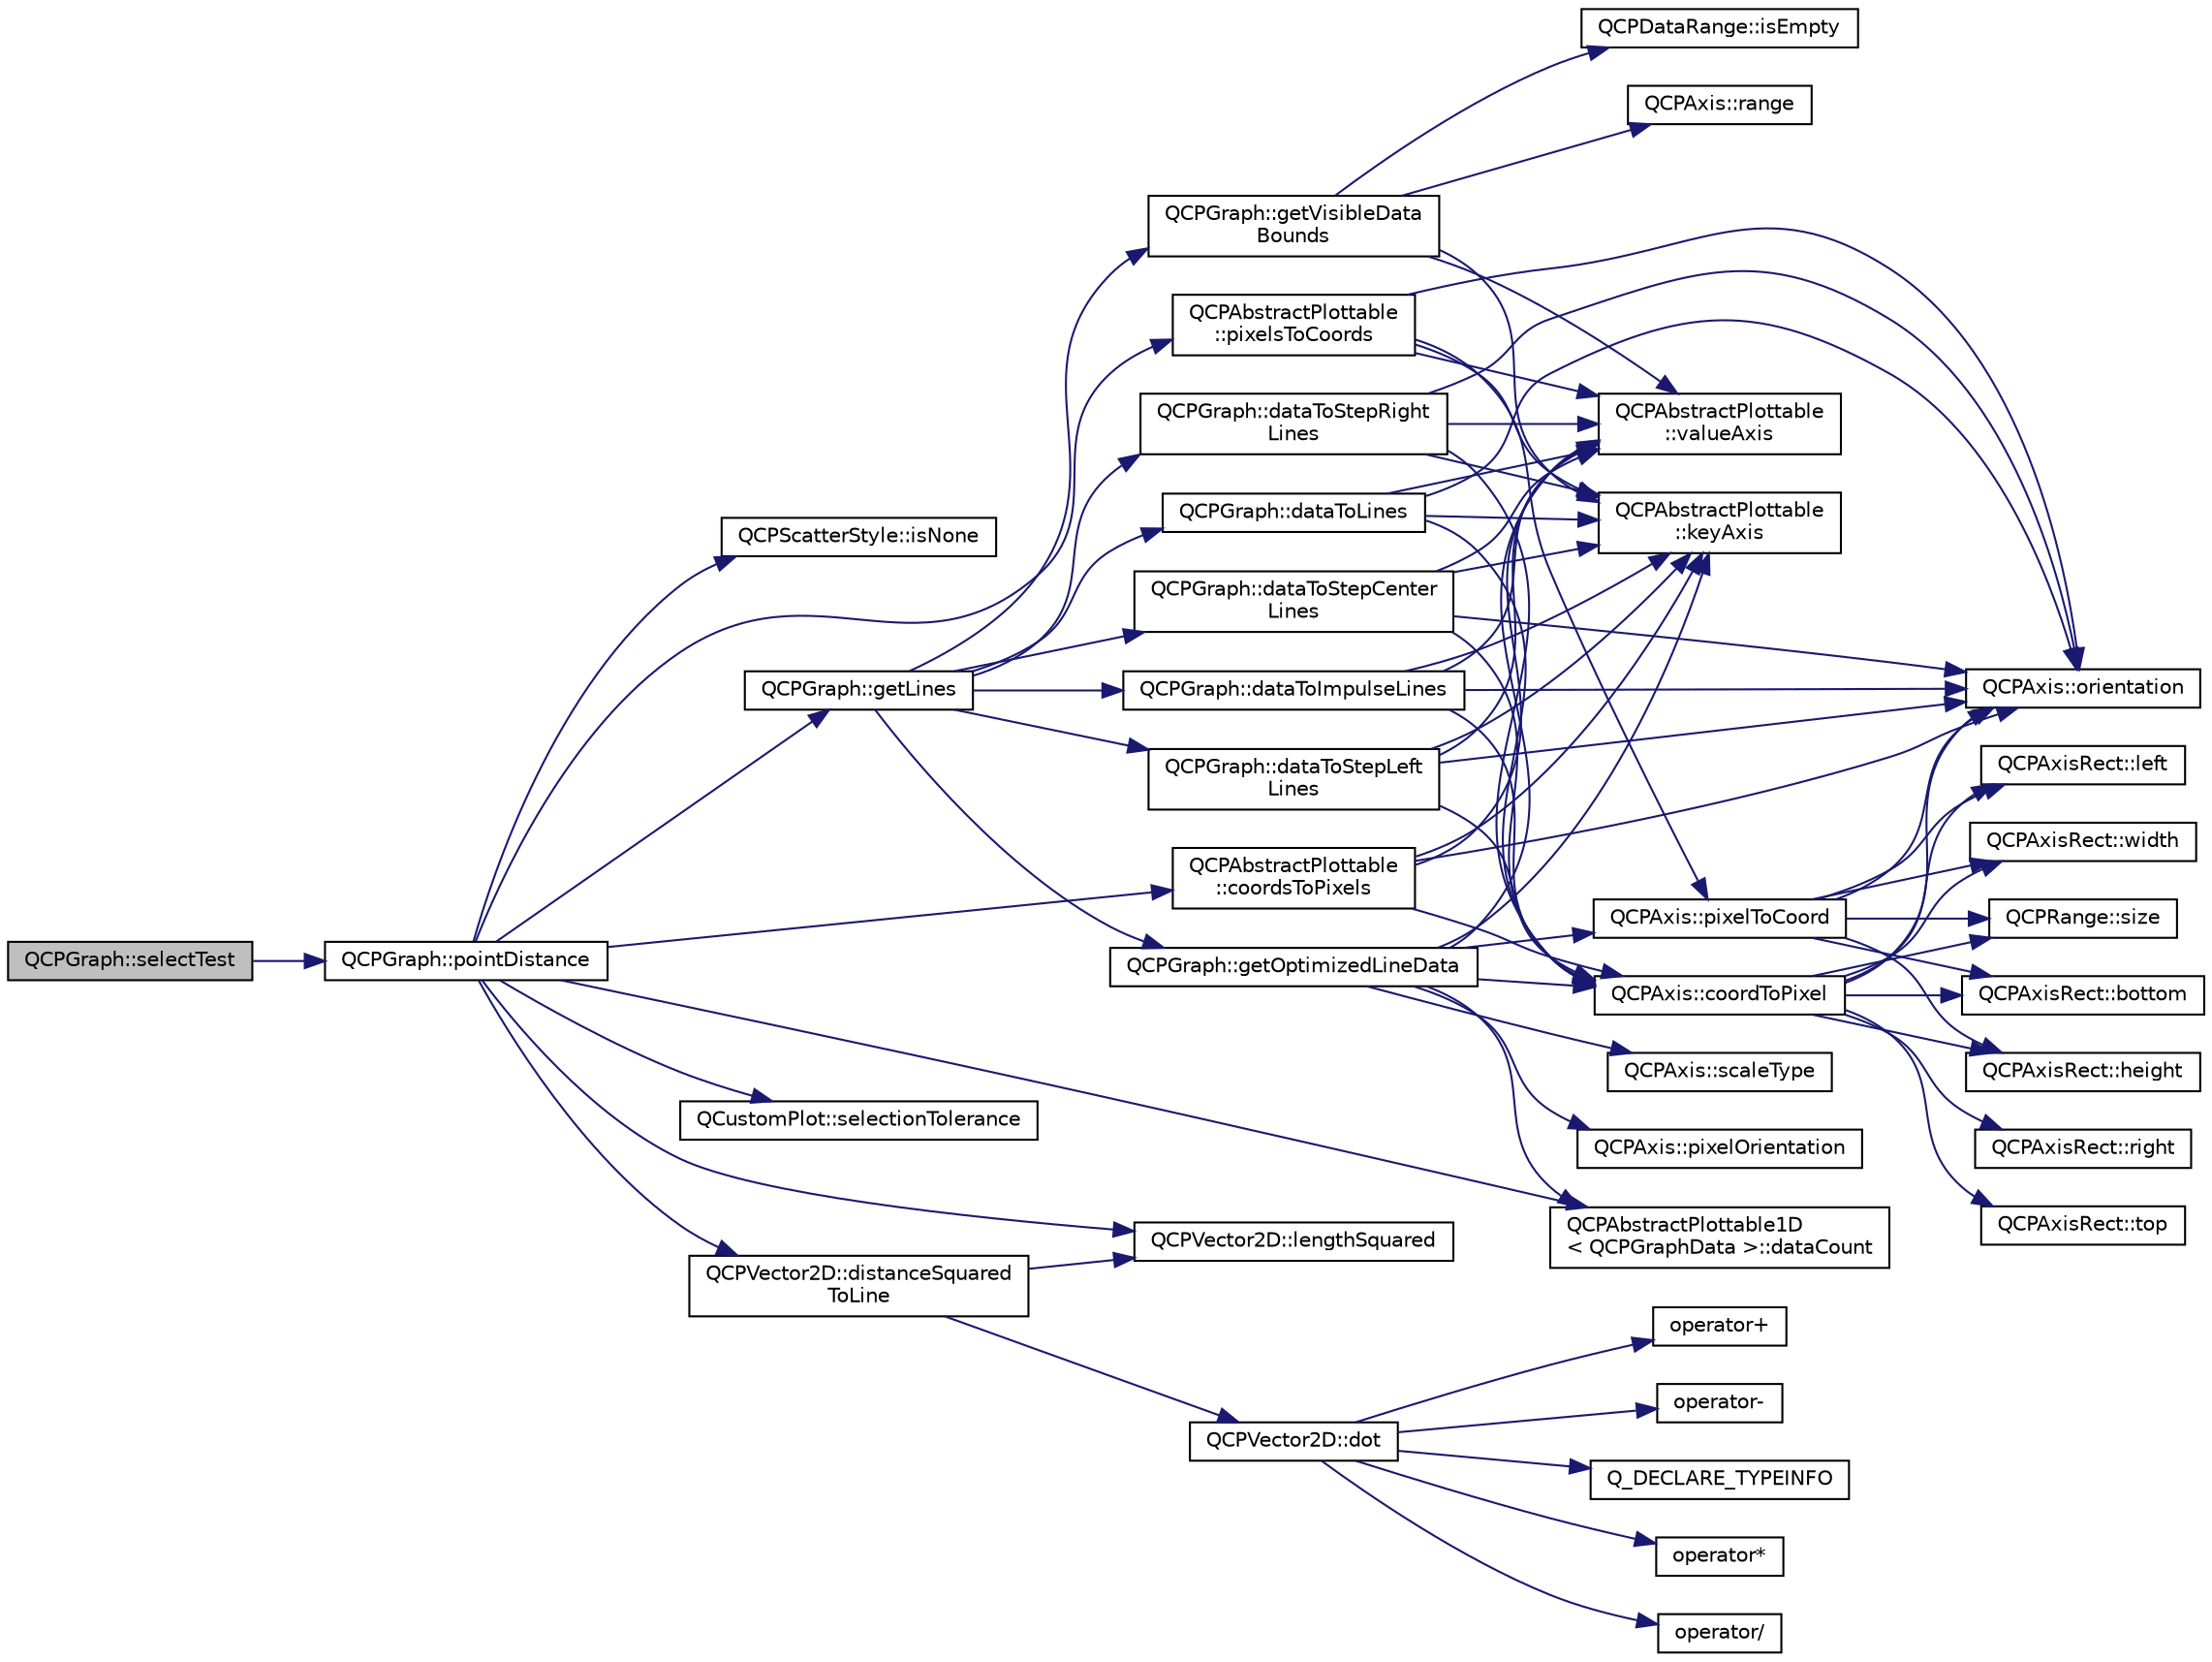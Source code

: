 digraph "QCPGraph::selectTest"
{
  edge [fontname="Helvetica",fontsize="10",labelfontname="Helvetica",labelfontsize="10"];
  node [fontname="Helvetica",fontsize="10",shape=record];
  rankdir="LR";
  Node550 [label="QCPGraph::selectTest",height=0.2,width=0.4,color="black", fillcolor="grey75", style="filled", fontcolor="black"];
  Node550 -> Node551 [color="midnightblue",fontsize="10",style="solid",fontname="Helvetica"];
  Node551 [label="QCPGraph::pointDistance",height=0.2,width=0.4,color="black", fillcolor="white", style="filled",URL="$class_q_c_p_graph.html#a89acf99c0b52b8eecb2438adf7ec0170"];
  Node551 -> Node552 [color="midnightblue",fontsize="10",style="solid",fontname="Helvetica"];
  Node552 [label="QCPScatterStyle::isNone",height=0.2,width=0.4,color="black", fillcolor="white", style="filled",URL="$class_q_c_p_scatter_style.html#a72db6bcb1e1abd6e53c1315dd3dea7e4"];
  Node551 -> Node553 [color="midnightblue",fontsize="10",style="solid",fontname="Helvetica"];
  Node553 [label="QCPAbstractPlottable\l::pixelsToCoords",height=0.2,width=0.4,color="black", fillcolor="white", style="filled",URL="$class_q_c_p_abstract_plottable.html#a3903c1120ab5c27e7fa46b597ef267bd"];
  Node553 -> Node554 [color="midnightblue",fontsize="10",style="solid",fontname="Helvetica"];
  Node554 [label="QCPAbstractPlottable\l::keyAxis",height=0.2,width=0.4,color="black", fillcolor="white", style="filled",URL="$class_q_c_p_abstract_plottable.html#a2cdd6f0dd5e9a979037f86b4000d9cfe"];
  Node553 -> Node555 [color="midnightblue",fontsize="10",style="solid",fontname="Helvetica"];
  Node555 [label="QCPAbstractPlottable\l::valueAxis",height=0.2,width=0.4,color="black", fillcolor="white", style="filled",URL="$class_q_c_p_abstract_plottable.html#af47809a644a68ffd955fb30b01fb4f2f"];
  Node553 -> Node556 [color="midnightblue",fontsize="10",style="solid",fontname="Helvetica"];
  Node556 [label="QCPAxis::orientation",height=0.2,width=0.4,color="black", fillcolor="white", style="filled",URL="$class_q_c_p_axis.html#ab988ef4538e2655bb77bd138189cd42e"];
  Node553 -> Node557 [color="midnightblue",fontsize="10",style="solid",fontname="Helvetica"];
  Node557 [label="QCPAxis::pixelToCoord",height=0.2,width=0.4,color="black", fillcolor="white", style="filled",URL="$class_q_c_p_axis.html#a536ef8f624cac59b6b6fdcb495723c57"];
  Node557 -> Node556 [color="midnightblue",fontsize="10",style="solid",fontname="Helvetica"];
  Node557 -> Node558 [color="midnightblue",fontsize="10",style="solid",fontname="Helvetica"];
  Node558 [label="QCPAxisRect::left",height=0.2,width=0.4,color="black", fillcolor="white", style="filled",URL="$class_q_c_p_axis_rect.html#afb4a3de02046b20b9310bdb8fca781c3"];
  Node557 -> Node559 [color="midnightblue",fontsize="10",style="solid",fontname="Helvetica"];
  Node559 [label="QCPAxisRect::width",height=0.2,width=0.4,color="black", fillcolor="white", style="filled",URL="$class_q_c_p_axis_rect.html#a204645398a4f9d0b0189385c7c2cfb91"];
  Node557 -> Node560 [color="midnightblue",fontsize="10",style="solid",fontname="Helvetica"];
  Node560 [label="QCPRange::size",height=0.2,width=0.4,color="black", fillcolor="white", style="filled",URL="$class_q_c_p_range.html#a62326e7cc4316b96df6a60813230e63f"];
  Node557 -> Node561 [color="midnightblue",fontsize="10",style="solid",fontname="Helvetica"];
  Node561 [label="QCPAxisRect::bottom",height=0.2,width=0.4,color="black", fillcolor="white", style="filled",URL="$class_q_c_p_axis_rect.html#acefdf1abaa8a8ab681e906cc2be9581e"];
  Node557 -> Node562 [color="midnightblue",fontsize="10",style="solid",fontname="Helvetica"];
  Node562 [label="QCPAxisRect::height",height=0.2,width=0.4,color="black", fillcolor="white", style="filled",URL="$class_q_c_p_axis_rect.html#acc4377809e79d9a089ab790f39429b0d"];
  Node551 -> Node563 [color="midnightblue",fontsize="10",style="solid",fontname="Helvetica"];
  Node563 [label="QCustomPlot::selectionTolerance",height=0.2,width=0.4,color="black", fillcolor="white", style="filled",URL="$class_q_custom_plot.html#a5441d11013afeaf4b8f2ea06e8624a25"];
  Node551 -> Node564 [color="midnightblue",fontsize="10",style="solid",fontname="Helvetica"];
  Node564 [label="QCPAbstractPlottable\l::coordsToPixels",height=0.2,width=0.4,color="black", fillcolor="white", style="filled",URL="$class_q_c_p_abstract_plottable.html#a7ad84a36472441cf1f555c5683d0da93"];
  Node564 -> Node554 [color="midnightblue",fontsize="10",style="solid",fontname="Helvetica"];
  Node564 -> Node555 [color="midnightblue",fontsize="10",style="solid",fontname="Helvetica"];
  Node564 -> Node556 [color="midnightblue",fontsize="10",style="solid",fontname="Helvetica"];
  Node564 -> Node565 [color="midnightblue",fontsize="10",style="solid",fontname="Helvetica"];
  Node565 [label="QCPAxis::coordToPixel",height=0.2,width=0.4,color="black", fillcolor="white", style="filled",URL="$class_q_c_p_axis.html#af15d1b3a7f7e9b53d759d3ccff1fe4b4"];
  Node565 -> Node556 [color="midnightblue",fontsize="10",style="solid",fontname="Helvetica"];
  Node565 -> Node560 [color="midnightblue",fontsize="10",style="solid",fontname="Helvetica"];
  Node565 -> Node559 [color="midnightblue",fontsize="10",style="solid",fontname="Helvetica"];
  Node565 -> Node558 [color="midnightblue",fontsize="10",style="solid",fontname="Helvetica"];
  Node565 -> Node566 [color="midnightblue",fontsize="10",style="solid",fontname="Helvetica"];
  Node566 [label="QCPAxisRect::right",height=0.2,width=0.4,color="black", fillcolor="white", style="filled",URL="$class_q_c_p_axis_rect.html#a3f819d4a1b2193723d1fdafc573eea10"];
  Node565 -> Node561 [color="midnightblue",fontsize="10",style="solid",fontname="Helvetica"];
  Node565 -> Node562 [color="midnightblue",fontsize="10",style="solid",fontname="Helvetica"];
  Node565 -> Node567 [color="midnightblue",fontsize="10",style="solid",fontname="Helvetica"];
  Node567 [label="QCPAxisRect::top",height=0.2,width=0.4,color="black", fillcolor="white", style="filled",URL="$class_q_c_p_axis_rect.html#a45dbad181cbb9f09d068dbb76c817c95"];
  Node551 -> Node568 [color="midnightblue",fontsize="10",style="solid",fontname="Helvetica"];
  Node568 [label="QCPVector2D::lengthSquared",height=0.2,width=0.4,color="black", fillcolor="white", style="filled",URL="$class_q_c_p_vector2_d.html#a766585459d84cb149334fda1a498b2e5"];
  Node551 -> Node569 [color="midnightblue",fontsize="10",style="solid",fontname="Helvetica"];
  Node569 [label="QCPGraph::getLines",height=0.2,width=0.4,color="black", fillcolor="white", style="filled",URL="$class_q_c_p_graph.html#a563c6da2126300a4d9d2bdee30dad040"];
  Node569 -> Node570 [color="midnightblue",fontsize="10",style="solid",fontname="Helvetica"];
  Node570 [label="QCPGraph::getVisibleData\lBounds",height=0.2,width=0.4,color="black", fillcolor="white", style="filled",URL="$class_q_c_p_graph.html#a8599447a7f8cbbdcf0b94edcc11df560"];
  Node570 -> Node571 [color="midnightblue",fontsize="10",style="solid",fontname="Helvetica"];
  Node571 [label="QCPDataRange::isEmpty",height=0.2,width=0.4,color="black", fillcolor="white", style="filled",URL="$class_q_c_p_data_range.html#ac32e53fc05d6cd2eac96b96a7265d3b8"];
  Node570 -> Node554 [color="midnightblue",fontsize="10",style="solid",fontname="Helvetica"];
  Node570 -> Node555 [color="midnightblue",fontsize="10",style="solid",fontname="Helvetica"];
  Node570 -> Node572 [color="midnightblue",fontsize="10",style="solid",fontname="Helvetica"];
  Node572 [label="QCPAxis::range",height=0.2,width=0.4,color="black", fillcolor="white", style="filled",URL="$class_q_c_p_axis.html#ac4058855a81f1a883cf2e754f6a6acb1"];
  Node569 -> Node573 [color="midnightblue",fontsize="10",style="solid",fontname="Helvetica"];
  Node573 [label="QCPGraph::getOptimizedLineData",height=0.2,width=0.4,color="black", fillcolor="white", style="filled",URL="$class_q_c_p_graph.html#a1fed1c9d627d9d3b49a6206cc2e60fe1"];
  Node573 -> Node554 [color="midnightblue",fontsize="10",style="solid",fontname="Helvetica"];
  Node573 -> Node555 [color="midnightblue",fontsize="10",style="solid",fontname="Helvetica"];
  Node573 -> Node574 [color="midnightblue",fontsize="10",style="solid",fontname="Helvetica"];
  Node574 [label="QCPAbstractPlottable1D\l\< QCPGraphData \>::dataCount",height=0.2,width=0.4,color="black", fillcolor="white", style="filled",URL="$class_q_c_p_abstract_plottable1_d.html#ab5dd99e4f1621e7dbd63438e0b02984e"];
  Node573 -> Node565 [color="midnightblue",fontsize="10",style="solid",fontname="Helvetica"];
  Node573 -> Node575 [color="midnightblue",fontsize="10",style="solid",fontname="Helvetica"];
  Node575 [label="QCPAxis::pixelOrientation",height=0.2,width=0.4,color="black", fillcolor="white", style="filled",URL="$class_q_c_p_axis.html#a45c45bed7e5666683b8d56afa66fa51f"];
  Node573 -> Node557 [color="midnightblue",fontsize="10",style="solid",fontname="Helvetica"];
  Node573 -> Node576 [color="midnightblue",fontsize="10",style="solid",fontname="Helvetica"];
  Node576 [label="QCPAxis::scaleType",height=0.2,width=0.4,color="black", fillcolor="white", style="filled",URL="$class_q_c_p_axis.html#ad23e9ad97b44e9aeaf4fab8904280098"];
  Node569 -> Node577 [color="midnightblue",fontsize="10",style="solid",fontname="Helvetica"];
  Node577 [label="QCPGraph::dataToLines",height=0.2,width=0.4,color="black", fillcolor="white", style="filled",URL="$class_q_c_p_graph.html#a0085ee728fdd72a827c1e6ced4476363"];
  Node577 -> Node554 [color="midnightblue",fontsize="10",style="solid",fontname="Helvetica"];
  Node577 -> Node555 [color="midnightblue",fontsize="10",style="solid",fontname="Helvetica"];
  Node577 -> Node556 [color="midnightblue",fontsize="10",style="solid",fontname="Helvetica"];
  Node577 -> Node565 [color="midnightblue",fontsize="10",style="solid",fontname="Helvetica"];
  Node569 -> Node578 [color="midnightblue",fontsize="10",style="solid",fontname="Helvetica"];
  Node578 [label="QCPGraph::dataToStepLeft\lLines",height=0.2,width=0.4,color="black", fillcolor="white", style="filled",URL="$class_q_c_p_graph.html#a1f3e9e41fc67538c4940c74665840474"];
  Node578 -> Node554 [color="midnightblue",fontsize="10",style="solid",fontname="Helvetica"];
  Node578 -> Node555 [color="midnightblue",fontsize="10",style="solid",fontname="Helvetica"];
  Node578 -> Node556 [color="midnightblue",fontsize="10",style="solid",fontname="Helvetica"];
  Node578 -> Node565 [color="midnightblue",fontsize="10",style="solid",fontname="Helvetica"];
  Node569 -> Node579 [color="midnightblue",fontsize="10",style="solid",fontname="Helvetica"];
  Node579 [label="QCPGraph::dataToStepRight\lLines",height=0.2,width=0.4,color="black", fillcolor="white", style="filled",URL="$class_q_c_p_graph.html#ab1fb6cb91d24a854f85bf54200f6d101"];
  Node579 -> Node554 [color="midnightblue",fontsize="10",style="solid",fontname="Helvetica"];
  Node579 -> Node555 [color="midnightblue",fontsize="10",style="solid",fontname="Helvetica"];
  Node579 -> Node556 [color="midnightblue",fontsize="10",style="solid",fontname="Helvetica"];
  Node579 -> Node565 [color="midnightblue",fontsize="10",style="solid",fontname="Helvetica"];
  Node569 -> Node580 [color="midnightblue",fontsize="10",style="solid",fontname="Helvetica"];
  Node580 [label="QCPGraph::dataToStepCenter\lLines",height=0.2,width=0.4,color="black", fillcolor="white", style="filled",URL="$class_q_c_p_graph.html#a238116f1898c49cb8209d61707b5b367"];
  Node580 -> Node554 [color="midnightblue",fontsize="10",style="solid",fontname="Helvetica"];
  Node580 -> Node555 [color="midnightblue",fontsize="10",style="solid",fontname="Helvetica"];
  Node580 -> Node556 [color="midnightblue",fontsize="10",style="solid",fontname="Helvetica"];
  Node580 -> Node565 [color="midnightblue",fontsize="10",style="solid",fontname="Helvetica"];
  Node569 -> Node581 [color="midnightblue",fontsize="10",style="solid",fontname="Helvetica"];
  Node581 [label="QCPGraph::dataToImpulseLines",height=0.2,width=0.4,color="black", fillcolor="white", style="filled",URL="$class_q_c_p_graph.html#a2a958a5c6a6e1e4a03556be88b6fe37e"];
  Node581 -> Node554 [color="midnightblue",fontsize="10",style="solid",fontname="Helvetica"];
  Node581 -> Node555 [color="midnightblue",fontsize="10",style="solid",fontname="Helvetica"];
  Node581 -> Node556 [color="midnightblue",fontsize="10",style="solid",fontname="Helvetica"];
  Node581 -> Node565 [color="midnightblue",fontsize="10",style="solid",fontname="Helvetica"];
  Node551 -> Node574 [color="midnightblue",fontsize="10",style="solid",fontname="Helvetica"];
  Node551 -> Node582 [color="midnightblue",fontsize="10",style="solid",fontname="Helvetica"];
  Node582 [label="QCPVector2D::distanceSquared\lToLine",height=0.2,width=0.4,color="black", fillcolor="white", style="filled",URL="$class_q_c_p_vector2_d.html#a14840cd3da80cfee4eb3f8977cab89ab"];
  Node582 -> Node568 [color="midnightblue",fontsize="10",style="solid",fontname="Helvetica"];
  Node582 -> Node583 [color="midnightblue",fontsize="10",style="solid",fontname="Helvetica"];
  Node583 [label="QCPVector2D::dot",height=0.2,width=0.4,color="black", fillcolor="white", style="filled",URL="$class_q_c_p_vector2_d.html#a39f8d28db7dbffcca6aa63a1f1f6e176"];
  Node583 -> Node584 [color="midnightblue",fontsize="10",style="solid",fontname="Helvetica"];
  Node584 [label="operator*",height=0.2,width=0.4,color="black", fillcolor="white", style="filled",URL="$qcustomplot_8hh.html#aa75268fb64b9eaee5448fb815007bee9"];
  Node583 -> Node585 [color="midnightblue",fontsize="10",style="solid",fontname="Helvetica"];
  Node585 [label="operator/",height=0.2,width=0.4,color="black", fillcolor="white", style="filled",URL="$qcustomplot_8hh.html#aa69909afc8c656999a2ea292ea01244b"];
  Node583 -> Node586 [color="midnightblue",fontsize="10",style="solid",fontname="Helvetica"];
  Node586 [label="operator+",height=0.2,width=0.4,color="black", fillcolor="white", style="filled",URL="$qcustomplot_8hh.html#a24cc5985429b12dbed4d0d3c5a917d20"];
  Node583 -> Node587 [color="midnightblue",fontsize="10",style="solid",fontname="Helvetica"];
  Node587 [label="operator-",height=0.2,width=0.4,color="black", fillcolor="white", style="filled",URL="$qcustomplot_8hh.html#a9e01331d8debf0877ee4cba9abd83605"];
  Node583 -> Node588 [color="midnightblue",fontsize="10",style="solid",fontname="Helvetica"];
  Node588 [label="Q_DECLARE_TYPEINFO",height=0.2,width=0.4,color="black", fillcolor="white", style="filled",URL="$qcustomplot_8hh.html#accbe1a1a6b69d3db3f495f66375f7301"];
}
